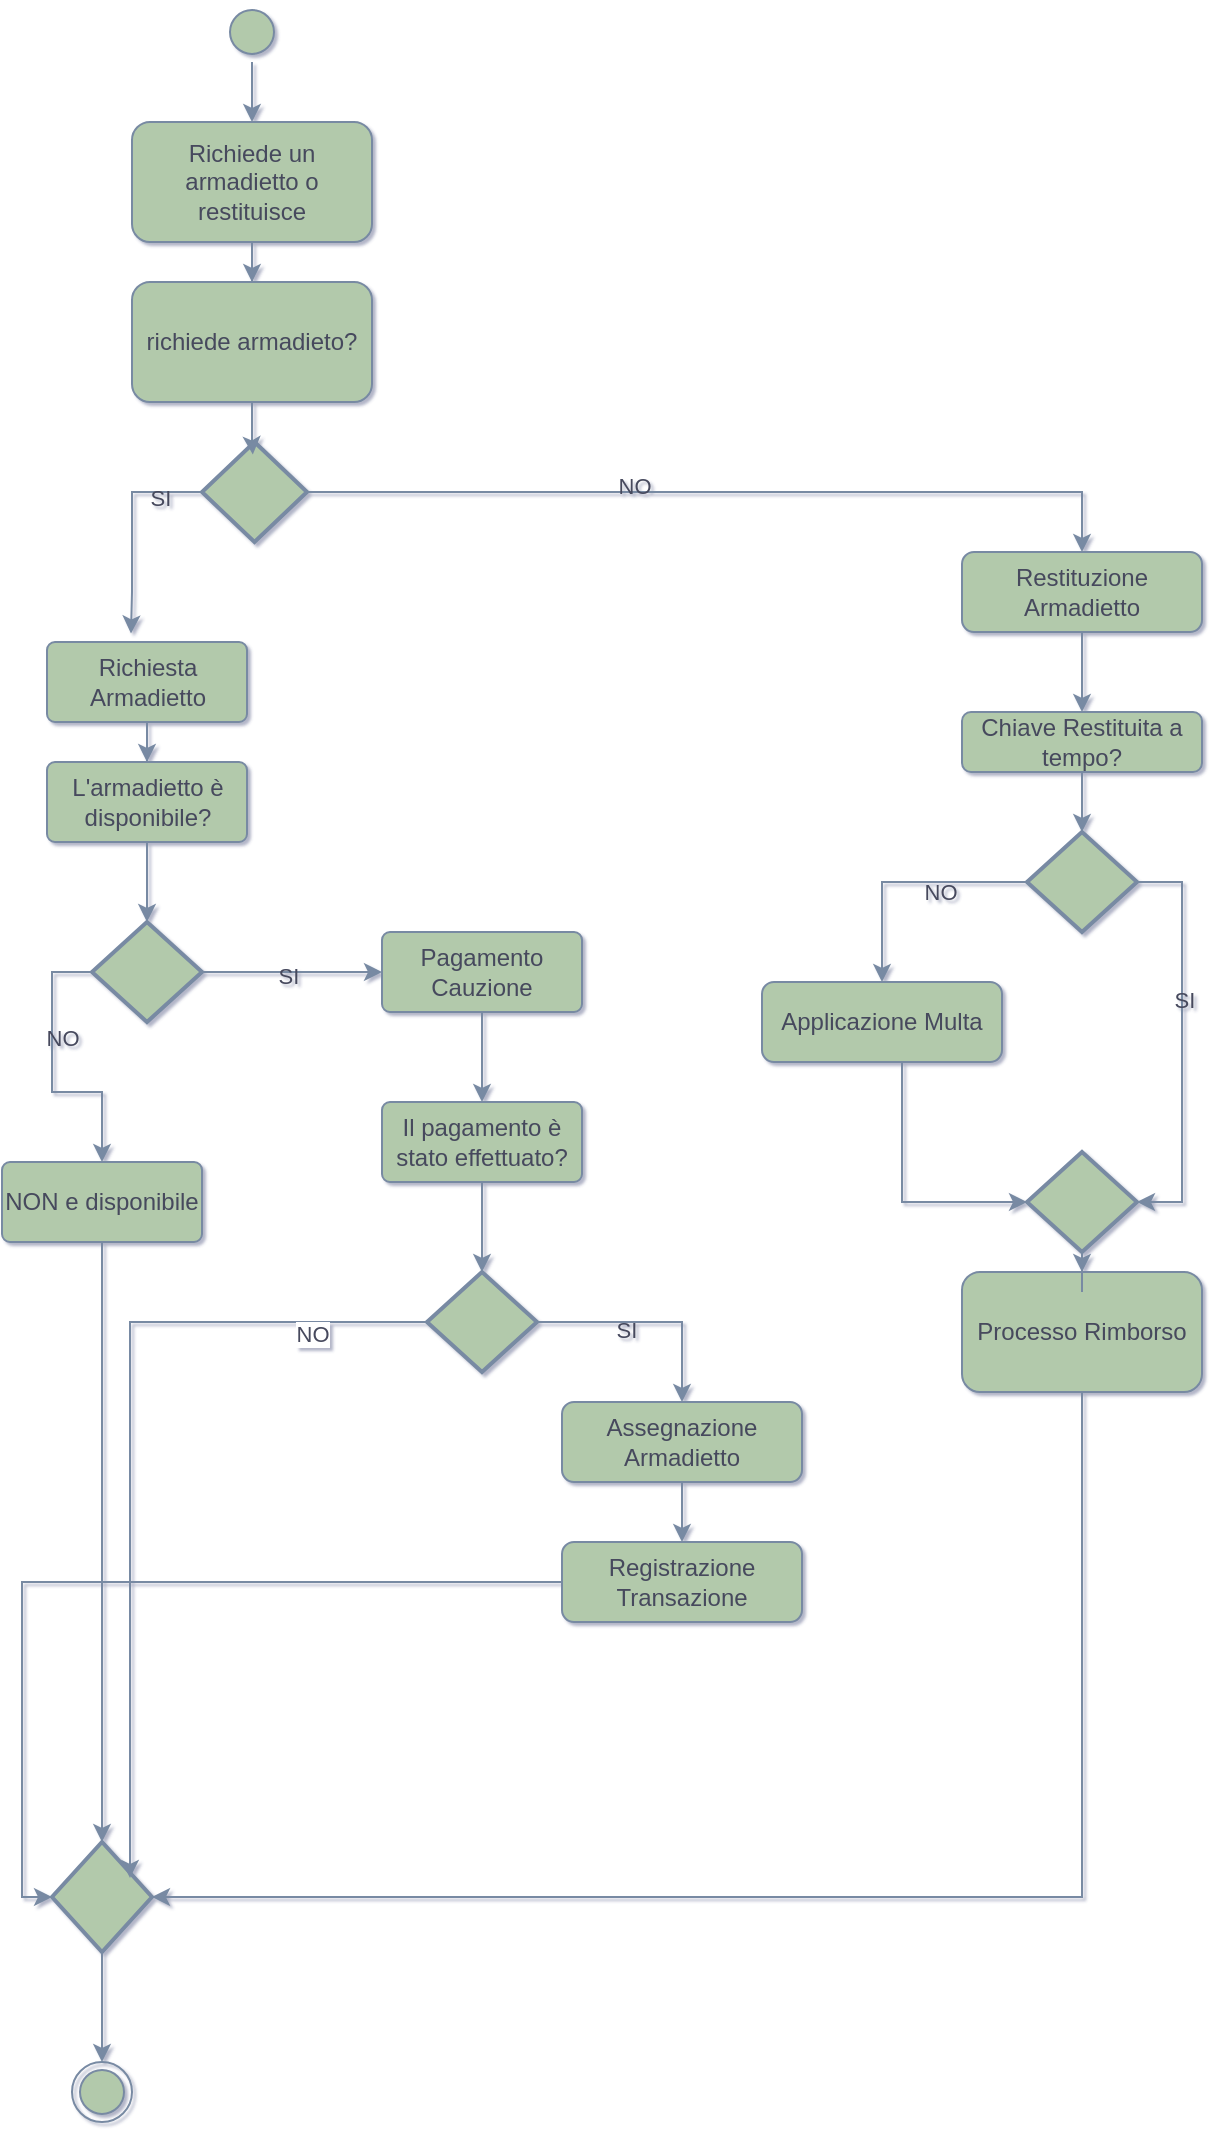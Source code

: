<mxfile version="26.0.11">
  <diagram name="Page-1" id="DOBhMyXfo8mSo_81p3lB">
    <mxGraphModel dx="940" dy="467" grid="1" gridSize="10" guides="1" tooltips="1" connect="1" arrows="1" fold="1" page="1" pageScale="1" pageWidth="850" pageHeight="1100" background="none" math="0" shadow="1">
      <root>
        <mxCell id="0" />
        <mxCell id="1" parent="0" />
        <mxCell id="rRJ4oKLp7fPjQT5OwFoZ-3" value="" style="ellipse;html=1;shape=endState;fillColor=#B2C9AB;strokeColor=#788AA3;labelBackgroundColor=none;fontColor=#46495D;" parent="1" vertex="1">
          <mxGeometry x="65" y="1030" width="30" height="30" as="geometry" />
        </mxCell>
        <mxCell id="WgNTKcgiBpunDDV11yOC-16" style="edgeStyle=orthogonalEdgeStyle;rounded=0;orthogonalLoop=1;jettySize=auto;html=1;entryX=0.5;entryY=0;entryDx=0;entryDy=0;labelBackgroundColor=none;strokeColor=#788AA3;fontColor=default;" parent="1" source="rRJ4oKLp7fPjQT5OwFoZ-4" target="WgNTKcgiBpunDDV11yOC-15" edge="1">
          <mxGeometry relative="1" as="geometry" />
        </mxCell>
        <mxCell id="rRJ4oKLp7fPjQT5OwFoZ-4" value="" style="ellipse;html=1;shape=startState;fillColor=#B2C9AB;strokeColor=#788AA3;labelBackgroundColor=none;fontColor=#46495D;" parent="1" vertex="1">
          <mxGeometry x="140" width="30" height="30" as="geometry" />
        </mxCell>
        <mxCell id="rRJ4oKLp7fPjQT5OwFoZ-8" style="edgeStyle=orthogonalEdgeStyle;rounded=0;orthogonalLoop=1;jettySize=auto;html=1;labelBackgroundColor=none;strokeColor=#788AA3;fontColor=default;" parent="1" source="rRJ4oKLp7fPjQT5OwFoZ-6" target="rRJ4oKLp7fPjQT5OwFoZ-7" edge="1">
          <mxGeometry relative="1" as="geometry" />
        </mxCell>
        <mxCell id="rRJ4oKLp7fPjQT5OwFoZ-6" value="Richiesta Armadietto" style="rounded=1;arcSize=10;whiteSpace=wrap;html=1;align=center;labelBackgroundColor=none;fillColor=#B2C9AB;strokeColor=#788AA3;fontColor=#46495D;" parent="1" vertex="1">
          <mxGeometry x="52.5" y="320" width="100" height="40" as="geometry" />
        </mxCell>
        <mxCell id="rRJ4oKLp7fPjQT5OwFoZ-10" style="edgeStyle=orthogonalEdgeStyle;rounded=0;orthogonalLoop=1;jettySize=auto;html=1;labelBackgroundColor=none;strokeColor=#788AA3;fontColor=default;" parent="1" source="rRJ4oKLp7fPjQT5OwFoZ-7" target="rRJ4oKLp7fPjQT5OwFoZ-9" edge="1">
          <mxGeometry relative="1" as="geometry" />
        </mxCell>
        <mxCell id="rRJ4oKLp7fPjQT5OwFoZ-7" value="L&#39;armadietto è disponibile?" style="rounded=1;arcSize=10;whiteSpace=wrap;html=1;align=center;labelBackgroundColor=none;fillColor=#B2C9AB;strokeColor=#788AA3;fontColor=#46495D;" parent="1" vertex="1">
          <mxGeometry x="52.5" y="380" width="100" height="40" as="geometry" />
        </mxCell>
        <mxCell id="rRJ4oKLp7fPjQT5OwFoZ-12" style="edgeStyle=orthogonalEdgeStyle;rounded=0;orthogonalLoop=1;jettySize=auto;html=1;labelBackgroundColor=none;strokeColor=#788AA3;fontColor=default;" parent="1" source="rRJ4oKLp7fPjQT5OwFoZ-9" target="rRJ4oKLp7fPjQT5OwFoZ-11" edge="1">
          <mxGeometry relative="1" as="geometry" />
        </mxCell>
        <mxCell id="rRJ4oKLp7fPjQT5OwFoZ-13" value="&lt;div&gt;SI&lt;/div&gt;" style="edgeLabel;html=1;align=center;verticalAlign=middle;resizable=0;points=[];labelBackgroundColor=none;fontColor=#46495D;" parent="rRJ4oKLp7fPjQT5OwFoZ-12" connectable="0" vertex="1">
          <mxGeometry x="-0.051" y="-2" relative="1" as="geometry">
            <mxPoint as="offset" />
          </mxGeometry>
        </mxCell>
        <mxCell id="rRJ4oKLp7fPjQT5OwFoZ-9" value="" style="strokeWidth=2;html=1;shape=mxgraph.flowchart.decision;whiteSpace=wrap;labelBackgroundColor=none;fillColor=#B2C9AB;strokeColor=#788AA3;fontColor=#46495D;" parent="1" vertex="1">
          <mxGeometry x="75" y="460" width="55" height="50" as="geometry" />
        </mxCell>
        <mxCell id="rRJ4oKLp7fPjQT5OwFoZ-25" style="edgeStyle=orthogonalEdgeStyle;rounded=0;orthogonalLoop=1;jettySize=auto;html=1;labelBackgroundColor=none;strokeColor=#788AA3;fontColor=default;" parent="1" source="rRJ4oKLp7fPjQT5OwFoZ-11" target="rRJ4oKLp7fPjQT5OwFoZ-23" edge="1">
          <mxGeometry relative="1" as="geometry" />
        </mxCell>
        <mxCell id="rRJ4oKLp7fPjQT5OwFoZ-11" value="Pagamento Cauzione" style="rounded=1;arcSize=10;whiteSpace=wrap;html=1;align=center;labelBackgroundColor=none;fillColor=#B2C9AB;strokeColor=#788AA3;fontColor=#46495D;" parent="1" vertex="1">
          <mxGeometry x="220" y="465" width="100" height="40" as="geometry" />
        </mxCell>
        <mxCell id="rRJ4oKLp7fPjQT5OwFoZ-17" value="" style="edgeStyle=orthogonalEdgeStyle;rounded=0;orthogonalLoop=1;jettySize=auto;html=1;exitX=0;exitY=0.5;exitDx=0;exitDy=0;exitPerimeter=0;entryX=0.5;entryY=0;entryDx=0;entryDy=0;labelBackgroundColor=none;strokeColor=#788AA3;fontColor=default;" parent="1" source="rRJ4oKLp7fPjQT5OwFoZ-9" target="rRJ4oKLp7fPjQT5OwFoZ-16" edge="1">
          <mxGeometry relative="1" as="geometry">
            <mxPoint x="290.5" y="515" as="sourcePoint" />
            <mxPoint x="107.5" y="680" as="targetPoint" />
          </mxGeometry>
        </mxCell>
        <mxCell id="rRJ4oKLp7fPjQT5OwFoZ-19" value="NO" style="edgeLabel;html=1;align=center;verticalAlign=middle;resizable=0;points=[];labelBackgroundColor=none;fontColor=#46495D;" parent="rRJ4oKLp7fPjQT5OwFoZ-17" connectable="0" vertex="1">
          <mxGeometry x="-0.243" y="5" relative="1" as="geometry">
            <mxPoint as="offset" />
          </mxGeometry>
        </mxCell>
        <mxCell id="WgNTKcgiBpunDDV11yOC-41" style="edgeStyle=orthogonalEdgeStyle;rounded=0;orthogonalLoop=1;jettySize=auto;html=1;labelBackgroundColor=none;strokeColor=#788AA3;fontColor=default;entryX=0;entryY=0.5;entryDx=0;entryDy=0;entryPerimeter=0;" parent="1" source="rRJ4oKLp7fPjQT5OwFoZ-16" target="Yb2iiHLKtXD_dTwc_FD7-5" edge="1">
          <mxGeometry relative="1" as="geometry">
            <Array as="points" />
            <mxPoint x="67" y="880" as="targetPoint" />
          </mxGeometry>
        </mxCell>
        <mxCell id="rRJ4oKLp7fPjQT5OwFoZ-16" value="NON e disponibile" style="rounded=1;arcSize=10;whiteSpace=wrap;html=1;align=center;labelBackgroundColor=none;fillColor=#B2C9AB;strokeColor=#788AA3;fontColor=#46495D;" parent="1" vertex="1">
          <mxGeometry x="30" y="580" width="100" height="40" as="geometry" />
        </mxCell>
        <mxCell id="WgNTKcgiBpunDDV11yOC-2" style="edgeStyle=orthogonalEdgeStyle;rounded=0;orthogonalLoop=1;jettySize=auto;html=1;entryX=0.5;entryY=0;entryDx=0;entryDy=0;labelBackgroundColor=none;strokeColor=#788AA3;fontColor=default;" parent="1" source="rRJ4oKLp7fPjQT5OwFoZ-22" target="WgNTKcgiBpunDDV11yOC-1" edge="1">
          <mxGeometry relative="1" as="geometry" />
        </mxCell>
        <mxCell id="WgNTKcgiBpunDDV11yOC-3" value="SI" style="edgeLabel;html=1;align=center;verticalAlign=middle;resizable=0;points=[];labelBackgroundColor=none;fontColor=#46495D;" parent="WgNTKcgiBpunDDV11yOC-2" connectable="0" vertex="1">
          <mxGeometry x="-0.222" y="-4" relative="1" as="geometry">
            <mxPoint as="offset" />
          </mxGeometry>
        </mxCell>
        <mxCell id="rRJ4oKLp7fPjQT5OwFoZ-22" value="" style="strokeWidth=2;html=1;shape=mxgraph.flowchart.decision;whiteSpace=wrap;labelBackgroundColor=none;fillColor=#B2C9AB;strokeColor=#788AA3;fontColor=#46495D;" parent="1" vertex="1">
          <mxGeometry x="242.5" y="635" width="55" height="50" as="geometry" />
        </mxCell>
        <mxCell id="rRJ4oKLp7fPjQT5OwFoZ-23" value="Il pagamento è stato effettuato?" style="rounded=1;arcSize=10;whiteSpace=wrap;html=1;align=center;labelBackgroundColor=none;fillColor=#B2C9AB;strokeColor=#788AA3;fontColor=#46495D;" parent="1" vertex="1">
          <mxGeometry x="220" y="550" width="100" height="40" as="geometry" />
        </mxCell>
        <mxCell id="rRJ4oKLp7fPjQT5OwFoZ-24" style="edgeStyle=orthogonalEdgeStyle;rounded=0;orthogonalLoop=1;jettySize=auto;html=1;entryX=0.5;entryY=0;entryDx=0;entryDy=0;entryPerimeter=0;labelBackgroundColor=none;strokeColor=#788AA3;fontColor=default;" parent="1" source="rRJ4oKLp7fPjQT5OwFoZ-23" target="rRJ4oKLp7fPjQT5OwFoZ-22" edge="1">
          <mxGeometry relative="1" as="geometry" />
        </mxCell>
        <mxCell id="WgNTKcgiBpunDDV11yOC-5" style="edgeStyle=orthogonalEdgeStyle;rounded=0;orthogonalLoop=1;jettySize=auto;html=1;entryX=0.5;entryY=0;entryDx=0;entryDy=0;labelBackgroundColor=none;strokeColor=#788AA3;fontColor=default;" parent="1" source="WgNTKcgiBpunDDV11yOC-1" target="WgNTKcgiBpunDDV11yOC-4" edge="1">
          <mxGeometry relative="1" as="geometry" />
        </mxCell>
        <mxCell id="WgNTKcgiBpunDDV11yOC-1" value="Assegnazione Armadietto" style="rounded=1;whiteSpace=wrap;html=1;labelBackgroundColor=none;fillColor=#B2C9AB;strokeColor=#788AA3;fontColor=#46495D;" parent="1" vertex="1">
          <mxGeometry x="310" y="700" width="120" height="40" as="geometry" />
        </mxCell>
        <mxCell id="WgNTKcgiBpunDDV11yOC-4" value="Registrazione Transazione" style="rounded=1;whiteSpace=wrap;html=1;labelBackgroundColor=none;fillColor=#B2C9AB;strokeColor=#788AA3;fontColor=#46495D;" parent="1" vertex="1">
          <mxGeometry x="310" y="770" width="120" height="40" as="geometry" />
        </mxCell>
        <mxCell id="WgNTKcgiBpunDDV11yOC-23" style="edgeStyle=orthogonalEdgeStyle;rounded=0;orthogonalLoop=1;jettySize=auto;html=1;entryX=0.5;entryY=0;entryDx=0;entryDy=0;labelBackgroundColor=none;strokeColor=#788AA3;fontColor=default;" parent="1" source="WgNTKcgiBpunDDV11yOC-6" target="WgNTKcgiBpunDDV11yOC-21" edge="1">
          <mxGeometry relative="1" as="geometry" />
        </mxCell>
        <mxCell id="WgNTKcgiBpunDDV11yOC-6" value="Restituzione Armadietto" style="rounded=1;whiteSpace=wrap;html=1;labelBackgroundColor=none;fillColor=#B2C9AB;strokeColor=#788AA3;fontColor=#46495D;" parent="1" vertex="1">
          <mxGeometry x="510" y="275" width="120" height="40" as="geometry" />
        </mxCell>
        <mxCell id="WgNTKcgiBpunDDV11yOC-18" style="edgeStyle=orthogonalEdgeStyle;rounded=0;orthogonalLoop=1;jettySize=auto;html=1;entryX=0.5;entryY=0;entryDx=0;entryDy=0;exitX=1;exitY=0.5;exitDx=0;exitDy=0;exitPerimeter=0;labelBackgroundColor=none;strokeColor=#788AA3;fontColor=default;" parent="1" source="WgNTKcgiBpunDDV11yOC-12" target="WgNTKcgiBpunDDV11yOC-6" edge="1">
          <mxGeometry relative="1" as="geometry" />
        </mxCell>
        <mxCell id="4obn5mJas0M_vQyzpz9R-1" value="NO" style="edgeLabel;html=1;align=center;verticalAlign=middle;resizable=0;points=[];labelBackgroundColor=none;fontColor=#46495D;" parent="WgNTKcgiBpunDDV11yOC-18" connectable="0" vertex="1">
          <mxGeometry x="-0.222" y="3" relative="1" as="geometry">
            <mxPoint x="1" as="offset" />
          </mxGeometry>
        </mxCell>
        <mxCell id="WgNTKcgiBpunDDV11yOC-20" style="edgeStyle=orthogonalEdgeStyle;rounded=0;orthogonalLoop=1;jettySize=auto;html=1;entryX=0.42;entryY=-0.107;entryDx=0;entryDy=0;entryPerimeter=0;labelBackgroundColor=none;strokeColor=#788AA3;fontColor=default;" parent="1" source="WgNTKcgiBpunDDV11yOC-12" target="rRJ4oKLp7fPjQT5OwFoZ-6" edge="1">
          <mxGeometry relative="1" as="geometry">
            <mxPoint x="90.0" y="245" as="targetPoint" />
            <Array as="points">
              <mxPoint x="95" y="245" />
              <mxPoint x="95" y="295" />
            </Array>
          </mxGeometry>
        </mxCell>
        <mxCell id="4obn5mJas0M_vQyzpz9R-2" value="SI" style="edgeLabel;html=1;align=center;verticalAlign=middle;resizable=0;points=[];labelBackgroundColor=none;fontColor=#46495D;" parent="WgNTKcgiBpunDDV11yOC-20" connectable="0" vertex="1">
          <mxGeometry x="-0.603" y="3" relative="1" as="geometry">
            <mxPoint as="offset" />
          </mxGeometry>
        </mxCell>
        <mxCell id="WgNTKcgiBpunDDV11yOC-12" value="" style="strokeWidth=2;html=1;shape=mxgraph.flowchart.decision;whiteSpace=wrap;labelBackgroundColor=none;fillColor=#B2C9AB;strokeColor=#788AA3;fontColor=#46495D;" parent="1" vertex="1">
          <mxGeometry x="130" y="220" width="52.5" height="50" as="geometry" />
        </mxCell>
        <mxCell id="Yb2iiHLKtXD_dTwc_FD7-14" style="edgeStyle=orthogonalEdgeStyle;rounded=0;orthogonalLoop=1;jettySize=auto;html=1;strokeColor=#788AA3;fontColor=#46495D;fillColor=#B2C9AB;" edge="1" parent="1" source="WgNTKcgiBpunDDV11yOC-15" target="Yb2iiHLKtXD_dTwc_FD7-13">
          <mxGeometry relative="1" as="geometry" />
        </mxCell>
        <mxCell id="WgNTKcgiBpunDDV11yOC-15" value="Richiede un armadietto o restituisce" style="rounded=1;whiteSpace=wrap;html=1;labelBackgroundColor=none;fillColor=#B2C9AB;strokeColor=#788AA3;fontColor=#46495D;" parent="1" vertex="1">
          <mxGeometry x="95" y="60" width="120" height="60" as="geometry" />
        </mxCell>
        <mxCell id="WgNTKcgiBpunDDV11yOC-21" value="Chiave Restituita a tempo?" style="rounded=1;whiteSpace=wrap;html=1;labelBackgroundColor=none;fillColor=#B2C9AB;strokeColor=#788AA3;fontColor=#46495D;" parent="1" vertex="1">
          <mxGeometry x="510" y="355" width="120" height="30" as="geometry" />
        </mxCell>
        <mxCell id="WgNTKcgiBpunDDV11yOC-29" style="edgeStyle=orthogonalEdgeStyle;rounded=0;orthogonalLoop=1;jettySize=auto;html=1;entryX=0.5;entryY=0;entryDx=0;entryDy=0;labelBackgroundColor=none;strokeColor=#788AA3;fontColor=default;" parent="1" source="WgNTKcgiBpunDDV11yOC-24" target="WgNTKcgiBpunDDV11yOC-28" edge="1">
          <mxGeometry relative="1" as="geometry" />
        </mxCell>
        <mxCell id="WgNTKcgiBpunDDV11yOC-33" value="NO" style="edgeLabel;html=1;align=center;verticalAlign=middle;resizable=0;points=[];labelBackgroundColor=none;fontColor=#46495D;" parent="WgNTKcgiBpunDDV11yOC-29" connectable="0" vertex="1">
          <mxGeometry x="-0.279" y="5" relative="1" as="geometry">
            <mxPoint as="offset" />
          </mxGeometry>
        </mxCell>
        <mxCell id="WgNTKcgiBpunDDV11yOC-32" style="edgeStyle=orthogonalEdgeStyle;rounded=0;orthogonalLoop=1;jettySize=auto;html=1;exitX=1;exitY=0.5;exitDx=0;exitDy=0;exitPerimeter=0;entryX=1;entryY=0.5;entryDx=0;entryDy=0;entryPerimeter=0;labelBackgroundColor=none;strokeColor=#788AA3;fontColor=default;" parent="1" source="WgNTKcgiBpunDDV11yOC-24" target="WgNTKcgiBpunDDV11yOC-30" edge="1">
          <mxGeometry relative="1" as="geometry">
            <mxPoint x="570" y="560" as="targetPoint" />
            <Array as="points">
              <mxPoint x="620" y="440" />
              <mxPoint x="620" y="600" />
            </Array>
          </mxGeometry>
        </mxCell>
        <mxCell id="WgNTKcgiBpunDDV11yOC-34" value="SI" style="edgeLabel;html=1;align=center;verticalAlign=middle;resizable=0;points=[];labelBackgroundColor=none;fontColor=#46495D;" parent="WgNTKcgiBpunDDV11yOC-32" connectable="0" vertex="1">
          <mxGeometry x="-0.203" y="1" relative="1" as="geometry">
            <mxPoint as="offset" />
          </mxGeometry>
        </mxCell>
        <mxCell id="WgNTKcgiBpunDDV11yOC-24" value="" style="strokeWidth=2;html=1;shape=mxgraph.flowchart.decision;whiteSpace=wrap;labelBackgroundColor=none;fillColor=#B2C9AB;strokeColor=#788AA3;fontColor=#46495D;" parent="1" vertex="1">
          <mxGeometry x="542.5" y="415" width="55" height="50" as="geometry" />
        </mxCell>
        <mxCell id="WgNTKcgiBpunDDV11yOC-25" style="edgeStyle=orthogonalEdgeStyle;rounded=0;orthogonalLoop=1;jettySize=auto;html=1;entryX=0.5;entryY=0;entryDx=0;entryDy=0;entryPerimeter=0;labelBackgroundColor=none;strokeColor=#788AA3;fontColor=default;" parent="1" source="WgNTKcgiBpunDDV11yOC-21" target="WgNTKcgiBpunDDV11yOC-24" edge="1">
          <mxGeometry relative="1" as="geometry" />
        </mxCell>
        <mxCell id="WgNTKcgiBpunDDV11yOC-27" value="Processo Rimborso" style="rounded=1;whiteSpace=wrap;html=1;labelBackgroundColor=none;fillColor=#B2C9AB;strokeColor=#788AA3;fontColor=#46495D;" parent="1" vertex="1">
          <mxGeometry x="510" y="635" width="120" height="60" as="geometry" />
        </mxCell>
        <mxCell id="WgNTKcgiBpunDDV11yOC-28" value="Applicazione Multa" style="rounded=1;whiteSpace=wrap;html=1;labelBackgroundColor=none;fillColor=#B2C9AB;strokeColor=#788AA3;fontColor=#46495D;" parent="1" vertex="1">
          <mxGeometry x="410" y="490" width="120" height="40" as="geometry" />
        </mxCell>
        <mxCell id="WgNTKcgiBpunDDV11yOC-35" style="edgeStyle=orthogonalEdgeStyle;rounded=0;orthogonalLoop=1;jettySize=auto;html=1;labelBackgroundColor=none;strokeColor=#788AA3;fontColor=default;" parent="1" source="WgNTKcgiBpunDDV11yOC-30" target="WgNTKcgiBpunDDV11yOC-27" edge="1">
          <mxGeometry relative="1" as="geometry" />
        </mxCell>
        <mxCell id="WgNTKcgiBpunDDV11yOC-30" value="" style="strokeWidth=2;html=1;shape=mxgraph.flowchart.decision;whiteSpace=wrap;labelBackgroundColor=none;fillColor=#B2C9AB;strokeColor=#788AA3;fontColor=#46495D;" parent="1" vertex="1">
          <mxGeometry x="542.5" y="575" width="55" height="50" as="geometry" />
        </mxCell>
        <mxCell id="WgNTKcgiBpunDDV11yOC-31" style="edgeStyle=orthogonalEdgeStyle;rounded=0;orthogonalLoop=1;jettySize=auto;html=1;entryX=0;entryY=0.5;entryDx=0;entryDy=0;entryPerimeter=0;labelBackgroundColor=none;strokeColor=#788AA3;fontColor=default;" parent="1" source="WgNTKcgiBpunDDV11yOC-28" target="WgNTKcgiBpunDDV11yOC-30" edge="1">
          <mxGeometry relative="1" as="geometry">
            <mxPoint x="570" y="570" as="targetPoint" />
            <Array as="points">
              <mxPoint x="480" y="600" />
            </Array>
          </mxGeometry>
        </mxCell>
        <mxCell id="WgNTKcgiBpunDDV11yOC-46" style="edgeStyle=orthogonalEdgeStyle;rounded=0;orthogonalLoop=1;jettySize=auto;html=1;entryX=0.5;entryY=1;entryDx=0;entryDy=0;entryPerimeter=0;labelBackgroundColor=none;strokeColor=#788AA3;fontColor=default;" parent="1" source="WgNTKcgiBpunDDV11yOC-4" target="Yb2iiHLKtXD_dTwc_FD7-5" edge="1">
          <mxGeometry relative="1" as="geometry">
            <Array as="points">
              <mxPoint x="40" y="790" />
              <mxPoint x="40" y="948" />
            </Array>
            <mxPoint x="40" y="905" as="targetPoint" />
          </mxGeometry>
        </mxCell>
        <mxCell id="Yb2iiHLKtXD_dTwc_FD7-8" style="edgeStyle=orthogonalEdgeStyle;rounded=0;orthogonalLoop=1;jettySize=auto;html=1;strokeColor=#788AA3;fontColor=#46495D;fillColor=#B2C9AB;" edge="1" parent="1" source="Yb2iiHLKtXD_dTwc_FD7-5" target="rRJ4oKLp7fPjQT5OwFoZ-3">
          <mxGeometry relative="1" as="geometry">
            <Array as="points">
              <mxPoint x="80" y="1010" />
              <mxPoint x="80" y="1010" />
            </Array>
          </mxGeometry>
        </mxCell>
        <mxCell id="Yb2iiHLKtXD_dTwc_FD7-5" value="" style="strokeWidth=2;html=1;shape=mxgraph.flowchart.decision;whiteSpace=wrap;labelBackgroundColor=none;fillColor=#B2C9AB;strokeColor=#788AA3;fontColor=#46495D;direction=south;" vertex="1" parent="1">
          <mxGeometry x="55" y="920" width="50" height="55" as="geometry" />
        </mxCell>
        <mxCell id="Yb2iiHLKtXD_dTwc_FD7-9" style="edgeStyle=orthogonalEdgeStyle;rounded=0;orthogonalLoop=1;jettySize=auto;html=1;entryX=0.5;entryY=0;entryDx=0;entryDy=0;entryPerimeter=0;strokeColor=#788AA3;fontColor=#46495D;fillColor=#B2C9AB;" edge="1" parent="1" source="WgNTKcgiBpunDDV11yOC-27" target="Yb2iiHLKtXD_dTwc_FD7-5">
          <mxGeometry relative="1" as="geometry">
            <Array as="points">
              <mxPoint x="570" y="948" />
            </Array>
          </mxGeometry>
        </mxCell>
        <mxCell id="Yb2iiHLKtXD_dTwc_FD7-10" style="edgeStyle=orthogonalEdgeStyle;rounded=0;orthogonalLoop=1;jettySize=auto;html=1;entryX=0.327;entryY=0.22;entryDx=0;entryDy=0;entryPerimeter=0;strokeColor=#788AA3;fontColor=#46495D;fillColor=#B2C9AB;" edge="1" parent="1" source="rRJ4oKLp7fPjQT5OwFoZ-22" target="Yb2iiHLKtXD_dTwc_FD7-5">
          <mxGeometry relative="1" as="geometry" />
        </mxCell>
        <mxCell id="Yb2iiHLKtXD_dTwc_FD7-11" value="NO" style="edgeLabel;html=1;align=center;verticalAlign=middle;resizable=0;points=[];strokeColor=#788AA3;fontColor=#46495D;fillColor=#B2C9AB;" vertex="1" connectable="0" parent="Yb2iiHLKtXD_dTwc_FD7-10">
          <mxGeometry x="-0.73" y="6" relative="1" as="geometry">
            <mxPoint as="offset" />
          </mxGeometry>
        </mxCell>
        <mxCell id="Yb2iiHLKtXD_dTwc_FD7-13" value="richiede armadieto?" style="rounded=1;whiteSpace=wrap;html=1;labelBackgroundColor=none;fillColor=#B2C9AB;strokeColor=#788AA3;fontColor=#46495D;" vertex="1" parent="1">
          <mxGeometry x="95" y="140" width="120" height="60" as="geometry" />
        </mxCell>
        <mxCell id="Yb2iiHLKtXD_dTwc_FD7-15" style="edgeStyle=orthogonalEdgeStyle;rounded=0;orthogonalLoop=1;jettySize=auto;html=1;entryX=0.484;entryY=0.124;entryDx=0;entryDy=0;entryPerimeter=0;strokeColor=#788AA3;fontColor=#46495D;fillColor=#B2C9AB;" edge="1" parent="1" source="Yb2iiHLKtXD_dTwc_FD7-13" target="WgNTKcgiBpunDDV11yOC-12">
          <mxGeometry relative="1" as="geometry" />
        </mxCell>
      </root>
    </mxGraphModel>
  </diagram>
</mxfile>
